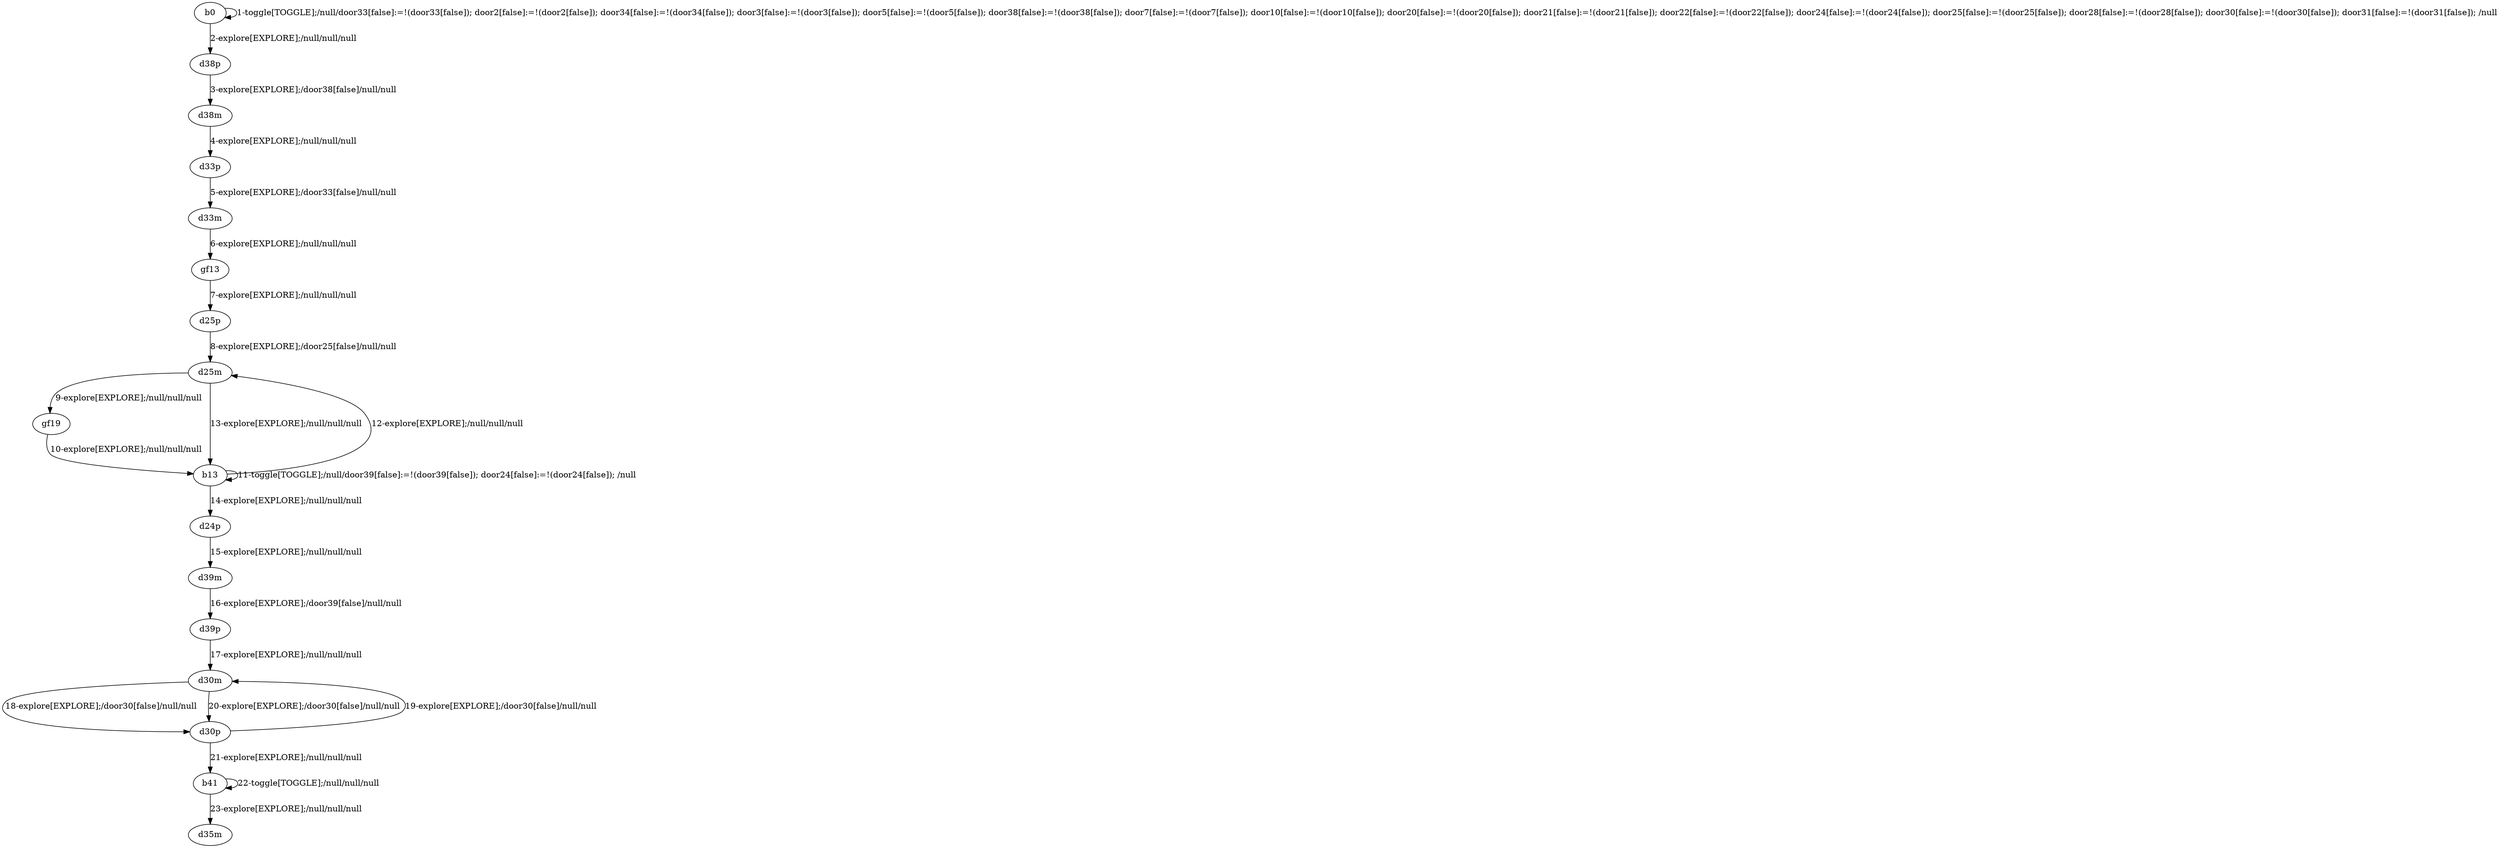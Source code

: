 # Total number of goals covered by this test: 6
# d39p --> d30m
# d30m --> d30p
# d30p --> d30m
# d30p --> b41
# b41 --> b41
# b41 --> d35m

digraph g {
"b0" -> "b0" [label = "1-toggle[TOGGLE];/null/door33[false]:=!(door33[false]); door2[false]:=!(door2[false]); door34[false]:=!(door34[false]); door3[false]:=!(door3[false]); door5[false]:=!(door5[false]); door38[false]:=!(door38[false]); door7[false]:=!(door7[false]); door10[false]:=!(door10[false]); door20[false]:=!(door20[false]); door21[false]:=!(door21[false]); door22[false]:=!(door22[false]); door24[false]:=!(door24[false]); door25[false]:=!(door25[false]); door28[false]:=!(door28[false]); door30[false]:=!(door30[false]); door31[false]:=!(door31[false]); /null"];
"b0" -> "d38p" [label = "2-explore[EXPLORE];/null/null/null"];
"d38p" -> "d38m" [label = "3-explore[EXPLORE];/door38[false]/null/null"];
"d38m" -> "d33p" [label = "4-explore[EXPLORE];/null/null/null"];
"d33p" -> "d33m" [label = "5-explore[EXPLORE];/door33[false]/null/null"];
"d33m" -> "gf13" [label = "6-explore[EXPLORE];/null/null/null"];
"gf13" -> "d25p" [label = "7-explore[EXPLORE];/null/null/null"];
"d25p" -> "d25m" [label = "8-explore[EXPLORE];/door25[false]/null/null"];
"d25m" -> "gf19" [label = "9-explore[EXPLORE];/null/null/null"];
"gf19" -> "b13" [label = "10-explore[EXPLORE];/null/null/null"];
"b13" -> "b13" [label = "11-toggle[TOGGLE];/null/door39[false]:=!(door39[false]); door24[false]:=!(door24[false]); /null"];
"b13" -> "d25m" [label = "12-explore[EXPLORE];/null/null/null"];
"d25m" -> "b13" [label = "13-explore[EXPLORE];/null/null/null"];
"b13" -> "d24p" [label = "14-explore[EXPLORE];/null/null/null"];
"d24p" -> "d39m" [label = "15-explore[EXPLORE];/null/null/null"];
"d39m" -> "d39p" [label = "16-explore[EXPLORE];/door39[false]/null/null"];
"d39p" -> "d30m" [label = "17-explore[EXPLORE];/null/null/null"];
"d30m" -> "d30p" [label = "18-explore[EXPLORE];/door30[false]/null/null"];
"d30p" -> "d30m" [label = "19-explore[EXPLORE];/door30[false]/null/null"];
"d30m" -> "d30p" [label = "20-explore[EXPLORE];/door30[false]/null/null"];
"d30p" -> "b41" [label = "21-explore[EXPLORE];/null/null/null"];
"b41" -> "b41" [label = "22-toggle[TOGGLE];/null/null/null"];
"b41" -> "d35m" [label = "23-explore[EXPLORE];/null/null/null"];
}